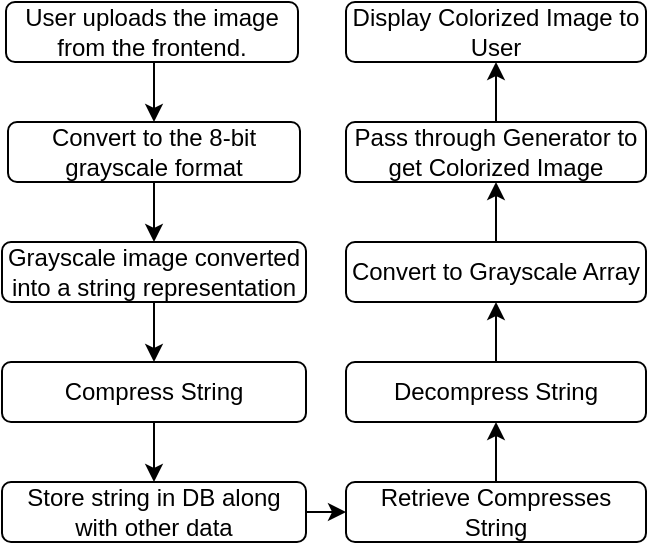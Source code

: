<mxfile version="21.1.8" type="github">
  <diagram name="Page-1" id="Et9ieoYarkX6nhCRH8Cg">
    <mxGraphModel dx="880" dy="452" grid="1" gridSize="10" guides="1" tooltips="1" connect="1" arrows="1" fold="1" page="1" pageScale="1" pageWidth="827" pageHeight="1169" math="0" shadow="0">
      <root>
        <mxCell id="0" />
        <mxCell id="1" parent="0" />
        <mxCell id="qBIkexbNVtXw4DDreOew-7" style="edgeStyle=orthogonalEdgeStyle;rounded=0;orthogonalLoop=1;jettySize=auto;html=1;exitX=0.5;exitY=1;exitDx=0;exitDy=0;entryX=0.5;entryY=0;entryDx=0;entryDy=0;" edge="1" parent="1" source="NLN-9L0Z86SyIu5LshTe-1" target="NLN-9L0Z86SyIu5LshTe-2">
          <mxGeometry relative="1" as="geometry" />
        </mxCell>
        <mxCell id="NLN-9L0Z86SyIu5LshTe-1" value="User uploads the image from the frontend." style="rounded=1;whiteSpace=wrap;html=1;" parent="1" vertex="1">
          <mxGeometry x="230" y="60" width="146" height="30" as="geometry" />
        </mxCell>
        <mxCell id="qBIkexbNVtXw4DDreOew-8" style="edgeStyle=orthogonalEdgeStyle;rounded=0;orthogonalLoop=1;jettySize=auto;html=1;exitX=0.5;exitY=1;exitDx=0;exitDy=0;entryX=0.5;entryY=0;entryDx=0;entryDy=0;" edge="1" parent="1" source="NLN-9L0Z86SyIu5LshTe-2" target="NLN-9L0Z86SyIu5LshTe-3">
          <mxGeometry relative="1" as="geometry" />
        </mxCell>
        <mxCell id="NLN-9L0Z86SyIu5LshTe-2" value="Convert to the 8-bit grayscale format" style="rounded=1;whiteSpace=wrap;html=1;" parent="1" vertex="1">
          <mxGeometry x="231" y="120" width="146" height="30" as="geometry" />
        </mxCell>
        <mxCell id="qBIkexbNVtXw4DDreOew-9" style="edgeStyle=orthogonalEdgeStyle;rounded=0;orthogonalLoop=1;jettySize=auto;html=1;exitX=0.5;exitY=1;exitDx=0;exitDy=0;entryX=0.5;entryY=0;entryDx=0;entryDy=0;" edge="1" parent="1" source="NLN-9L0Z86SyIu5LshTe-3" target="NLN-9L0Z86SyIu5LshTe-4">
          <mxGeometry relative="1" as="geometry" />
        </mxCell>
        <mxCell id="NLN-9L0Z86SyIu5LshTe-3" value="Grayscale image converted into a string representation" style="rounded=1;whiteSpace=wrap;html=1;" parent="1" vertex="1">
          <mxGeometry x="228" y="180" width="152" height="30" as="geometry" />
        </mxCell>
        <mxCell id="qBIkexbNVtXw4DDreOew-10" style="edgeStyle=orthogonalEdgeStyle;rounded=0;orthogonalLoop=1;jettySize=auto;html=1;exitX=0.5;exitY=1;exitDx=0;exitDy=0;entryX=0.5;entryY=0;entryDx=0;entryDy=0;" edge="1" parent="1" source="NLN-9L0Z86SyIu5LshTe-4" target="NLN-9L0Z86SyIu5LshTe-5">
          <mxGeometry relative="1" as="geometry" />
        </mxCell>
        <mxCell id="NLN-9L0Z86SyIu5LshTe-4" value="Compress String" style="rounded=1;whiteSpace=wrap;html=1;" parent="1" vertex="1">
          <mxGeometry x="228" y="240" width="152" height="30" as="geometry" />
        </mxCell>
        <mxCell id="qBIkexbNVtXw4DDreOew-11" style="edgeStyle=orthogonalEdgeStyle;rounded=0;orthogonalLoop=1;jettySize=auto;html=1;exitX=1;exitY=0.5;exitDx=0;exitDy=0;entryX=0;entryY=0.5;entryDx=0;entryDy=0;" edge="1" parent="1" source="NLN-9L0Z86SyIu5LshTe-5" target="qBIkexbNVtXw4DDreOew-1">
          <mxGeometry relative="1" as="geometry" />
        </mxCell>
        <mxCell id="NLN-9L0Z86SyIu5LshTe-5" value="Store string in DB along with other data" style="rounded=1;whiteSpace=wrap;html=1;" parent="1" vertex="1">
          <mxGeometry x="228" y="300" width="152" height="30" as="geometry" />
        </mxCell>
        <mxCell id="qBIkexbNVtXw4DDreOew-12" style="edgeStyle=orthogonalEdgeStyle;rounded=0;orthogonalLoop=1;jettySize=auto;html=1;exitX=0.5;exitY=0;exitDx=0;exitDy=0;entryX=0.5;entryY=1;entryDx=0;entryDy=0;" edge="1" parent="1" source="qBIkexbNVtXw4DDreOew-1" target="qBIkexbNVtXw4DDreOew-2">
          <mxGeometry relative="1" as="geometry" />
        </mxCell>
        <mxCell id="qBIkexbNVtXw4DDreOew-1" value="Retrieve Compresses String" style="rounded=1;whiteSpace=wrap;html=1;" vertex="1" parent="1">
          <mxGeometry x="400" y="300" width="150" height="30" as="geometry" />
        </mxCell>
        <mxCell id="qBIkexbNVtXw4DDreOew-13" style="edgeStyle=orthogonalEdgeStyle;rounded=0;orthogonalLoop=1;jettySize=auto;html=1;exitX=0.5;exitY=0;exitDx=0;exitDy=0;entryX=0.5;entryY=1;entryDx=0;entryDy=0;" edge="1" parent="1" source="qBIkexbNVtXw4DDreOew-2" target="qBIkexbNVtXw4DDreOew-3">
          <mxGeometry relative="1" as="geometry" />
        </mxCell>
        <mxCell id="qBIkexbNVtXw4DDreOew-2" value="Decompress String" style="rounded=1;whiteSpace=wrap;html=1;" vertex="1" parent="1">
          <mxGeometry x="400" y="240" width="150" height="30" as="geometry" />
        </mxCell>
        <mxCell id="qBIkexbNVtXw4DDreOew-14" style="edgeStyle=orthogonalEdgeStyle;rounded=0;orthogonalLoop=1;jettySize=auto;html=1;exitX=0.5;exitY=0;exitDx=0;exitDy=0;entryX=0.5;entryY=1;entryDx=0;entryDy=0;" edge="1" parent="1" source="qBIkexbNVtXw4DDreOew-3" target="qBIkexbNVtXw4DDreOew-4">
          <mxGeometry relative="1" as="geometry" />
        </mxCell>
        <mxCell id="qBIkexbNVtXw4DDreOew-3" value="Convert to Grayscale Array" style="rounded=1;whiteSpace=wrap;html=1;" vertex="1" parent="1">
          <mxGeometry x="400" y="180" width="150" height="30" as="geometry" />
        </mxCell>
        <mxCell id="qBIkexbNVtXw4DDreOew-15" style="edgeStyle=orthogonalEdgeStyle;rounded=0;orthogonalLoop=1;jettySize=auto;html=1;exitX=0.5;exitY=0;exitDx=0;exitDy=0;entryX=0.5;entryY=1;entryDx=0;entryDy=0;" edge="1" parent="1" source="qBIkexbNVtXw4DDreOew-4" target="qBIkexbNVtXw4DDreOew-6">
          <mxGeometry relative="1" as="geometry" />
        </mxCell>
        <mxCell id="qBIkexbNVtXw4DDreOew-4" value="Pass through Generator to get Colorized Image" style="rounded=1;whiteSpace=wrap;html=1;" vertex="1" parent="1">
          <mxGeometry x="400" y="120" width="150" height="30" as="geometry" />
        </mxCell>
        <mxCell id="qBIkexbNVtXw4DDreOew-6" value="Display Colorized Image to User" style="rounded=1;whiteSpace=wrap;html=1;" vertex="1" parent="1">
          <mxGeometry x="400" y="60" width="150" height="30" as="geometry" />
        </mxCell>
      </root>
    </mxGraphModel>
  </diagram>
</mxfile>
